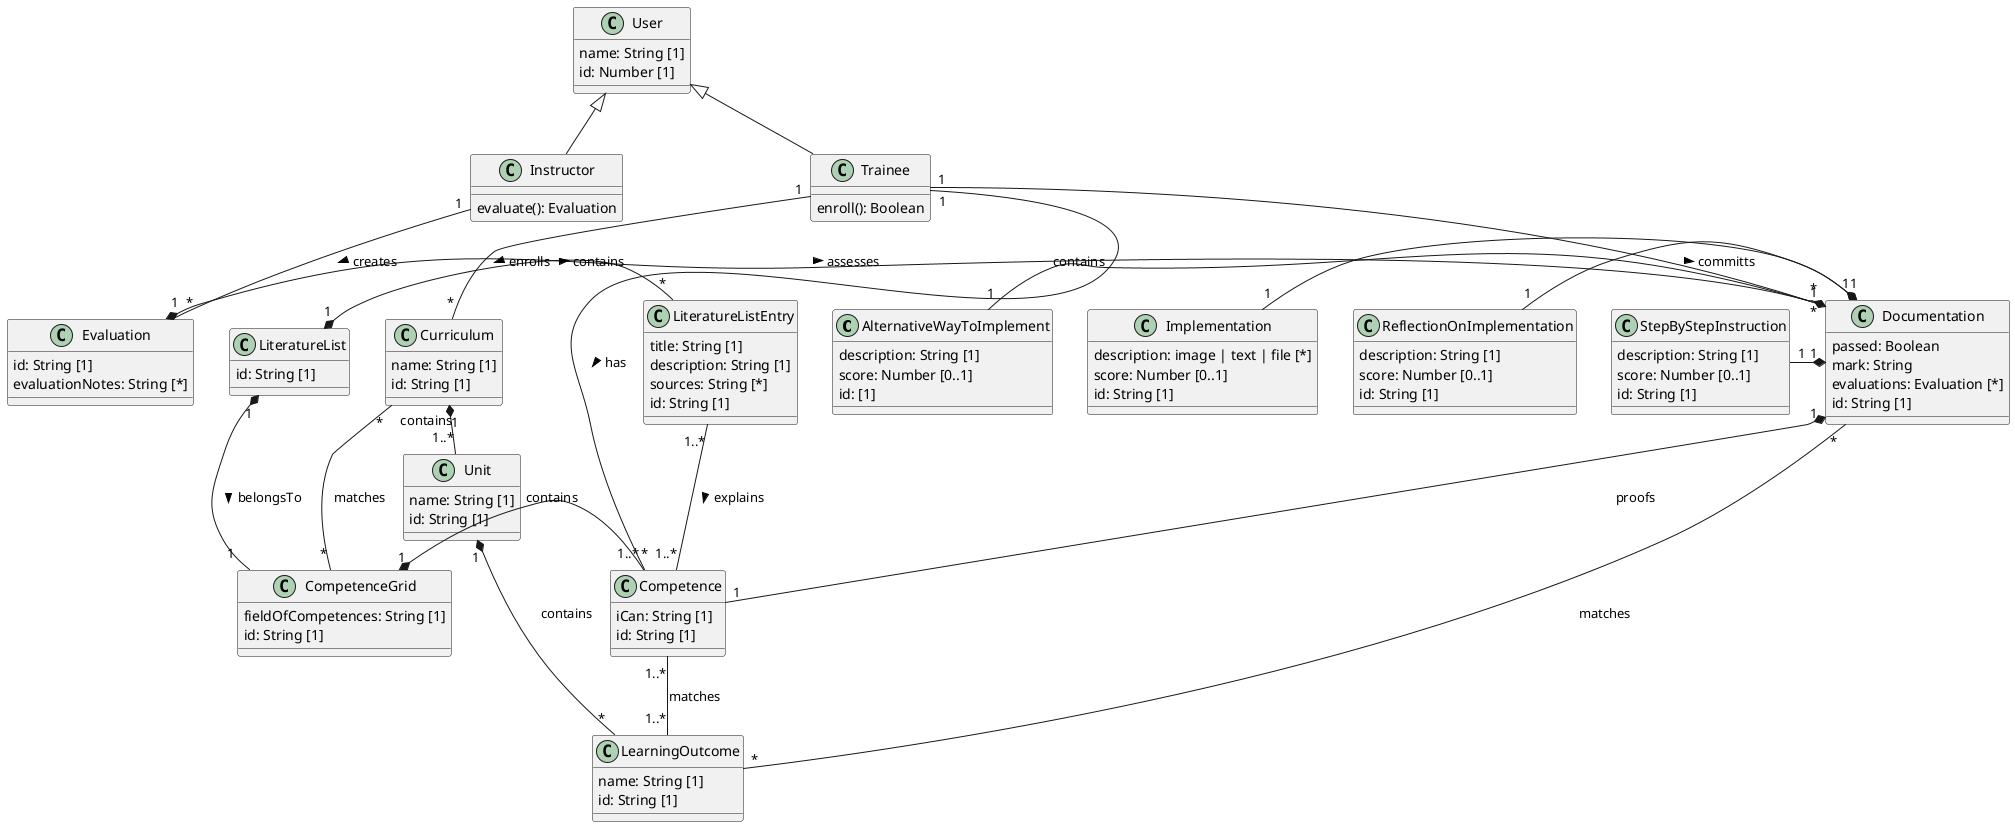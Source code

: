 @startuml

class AlternativeWayToImplement {
    description: String [1]
    score: Number [0..1]
    id: [1]
}
AlternativeWayToImplement "1" -* "1" Documentation : contains

class Competence {
    iCan: String [1]
    id: String [1]
}

Competence "1..*" -- "1..*" LearningOutcome : matches

class CompetenceGrid {
    fieldOfCompetences: String [1]
    id: String [1]
}
CompetenceGrid "1" *- "1..*" Competence : contains

class Curriculum {
    name: String [1]
    id: String [1]
}
Curriculum "*" -- "*" CompetenceGrid : matches
Curriculum "1" *- "1..*" Unit : contains

class Documentation {
    passed: Boolean
    mark: String
    evaluations: Evaluation [*]
    id: String [1]
}
Documentation "1" *- "1" Competence : proofs
Documentation "*" -- "*" LearningOutcome : matches

class Evaluation {
    id: String [1]
    evaluationNotes: String [*]
}
Evaluation "1" *- "*" Documentation : assesses >

class Implementation {
    description: image | text | file [*]
    score: Number [0..1]
    id: String [1]
}
Implementation "1" -* "1" Documentation

class Instructor extends User {
    evaluate(): Evaluation
}
Instructor "1" -- "*" Evaluation : creates >

class LearningOutcome {
    name: String [1]
    id: String [1]
}

class LiteratureList {
    id: String [1]
}
LiteratureList "1" *- "*" LiteratureListEntry : contains >
LiteratureList "1" *- "1" CompetenceGrid : belongsTo >

class LiteratureListEntry {
    title: String [1]
    description: String [1]
    sources: String [*]
    id: String [1]
}
LiteratureListEntry "1..*" -- "1..*" Competence : explains >


class ReflectionOnImplementation {
    description: String [1]
    score: Number [0..1]
    id: String [1]
}
ReflectionOnImplementation "1" -* "1" Documentation

class StepByStepInstruction {
    description: String [1]
    score: Number [0..1]
    id: String [1]
}
StepByStepInstruction "1" -* "1" Documentation

class Trainee extends User {
    enroll(): Boolean
}
Trainee "1" -- "*" Curriculum : enrolls >
Trainee "1" -- "*" Documentation : committs >
Trainee "1" -- "*" Competence : has >


class Unit {
    name: String [1]
    id: String [1]
}
Unit "1" *- "*" LearningOutcome : contains

class User {
    name: String [1]
    id: Number [1]
}

@enduml
